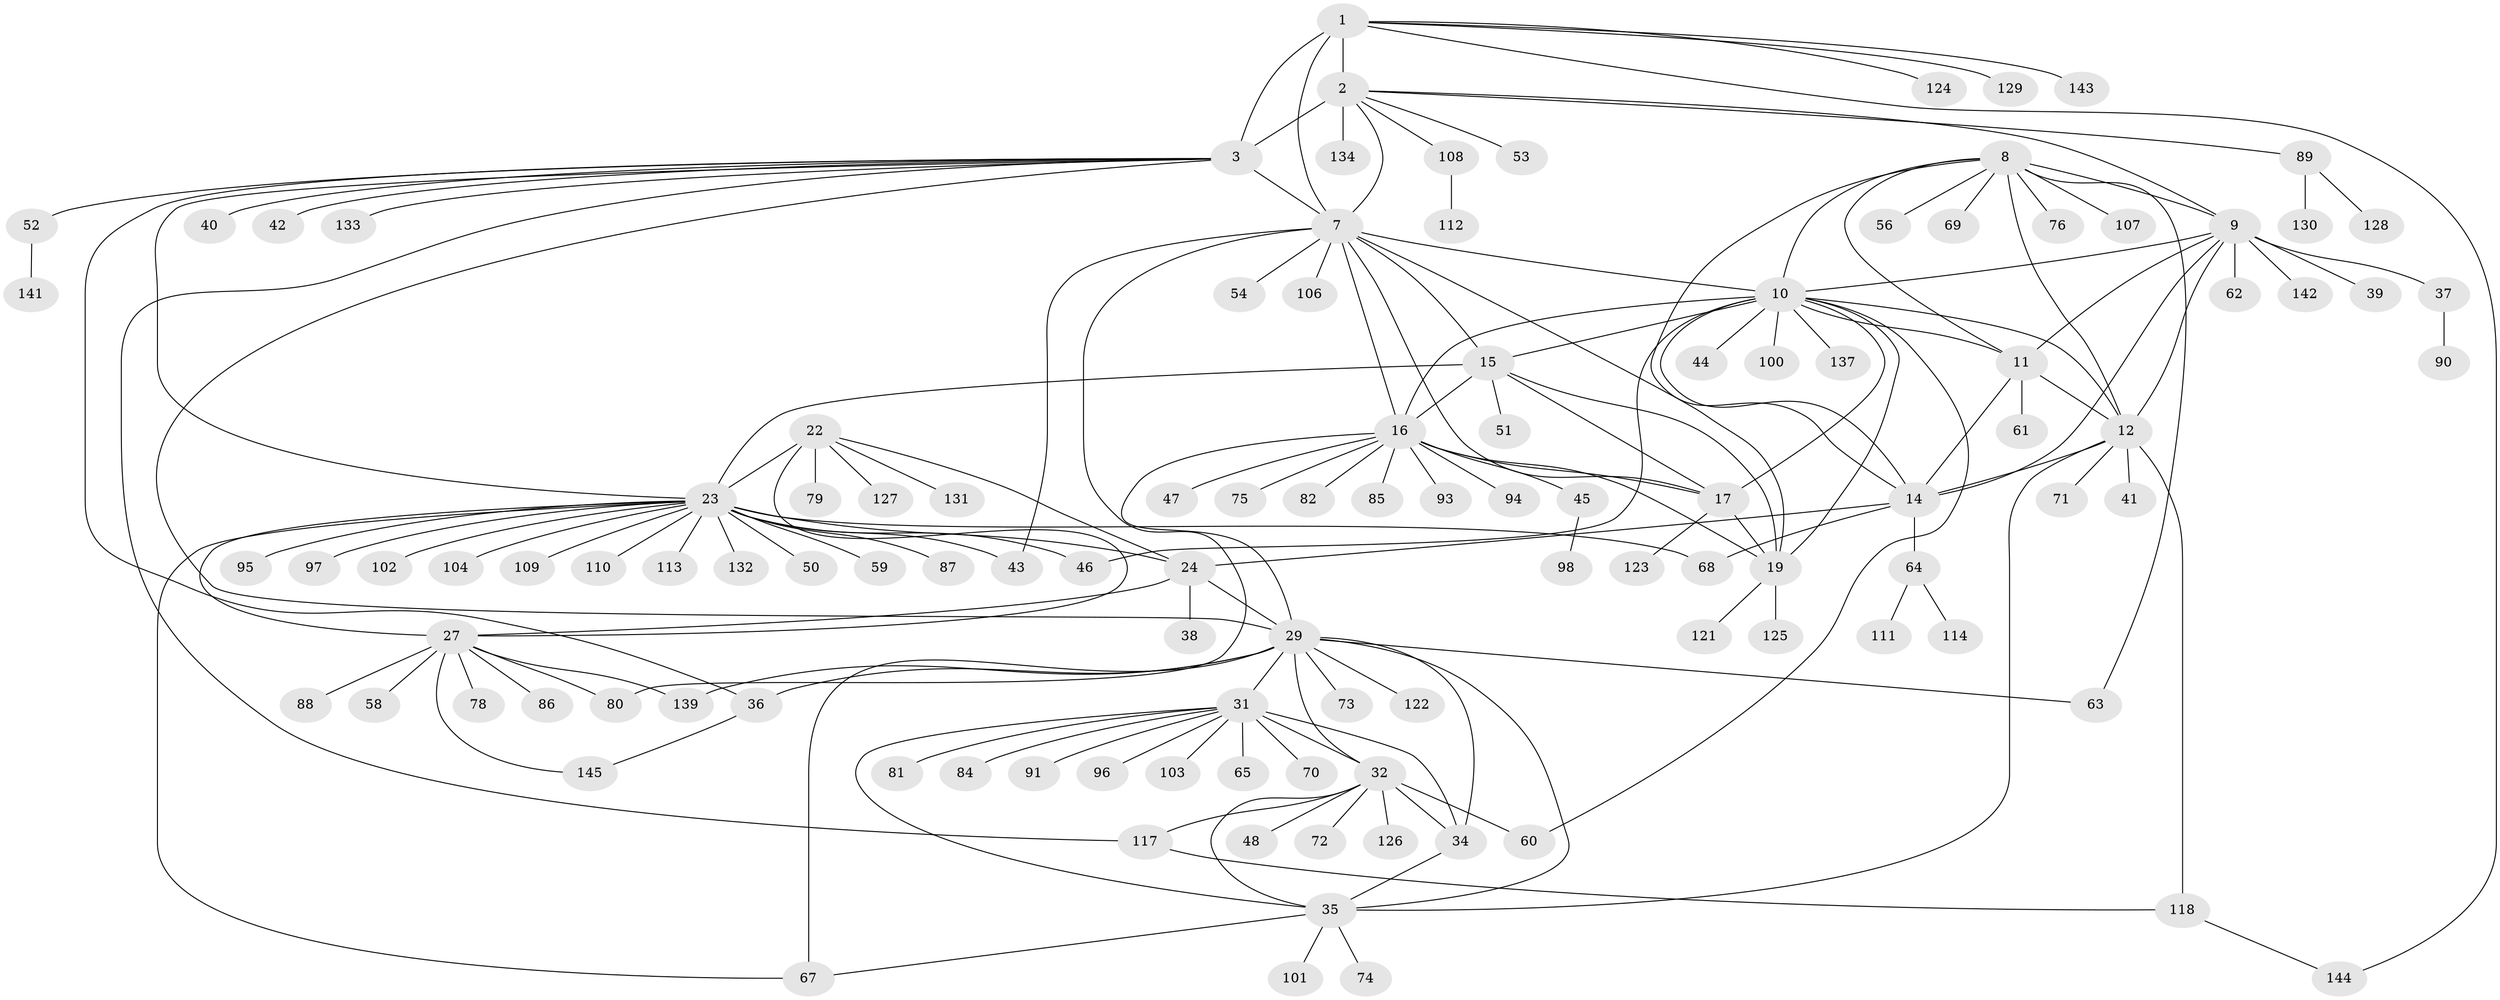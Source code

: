 // Generated by graph-tools (version 1.1) at 2025/24/03/03/25 07:24:18]
// undirected, 116 vertices, 167 edges
graph export_dot {
graph [start="1"]
  node [color=gray90,style=filled];
  1 [super="+6"];
  2 [super="+5"];
  3 [super="+4"];
  7 [super="+21"];
  8 [super="+99"];
  9 [super="+49"];
  10 [super="+18"];
  11 [super="+57"];
  12 [super="+13"];
  14 [super="+116"];
  15 [super="+55"];
  16 [super="+20"];
  17 [super="+135"];
  19 [super="+119"];
  22 [super="+66"];
  23 [super="+25"];
  24 [super="+26"];
  27 [super="+28"];
  29 [super="+30"];
  31 [super="+136"];
  32 [super="+33"];
  34 [super="+83"];
  35 [super="+120"];
  36;
  37;
  38;
  39;
  40 [super="+92"];
  41;
  42;
  43;
  44;
  45;
  46;
  47;
  48;
  50;
  51;
  52;
  53;
  54;
  56;
  58;
  59;
  60 [super="+77"];
  61;
  62;
  63;
  64;
  65;
  67;
  68;
  69;
  70;
  71;
  72 [super="+105"];
  73;
  74;
  75;
  76;
  78;
  79;
  80;
  81;
  82;
  84 [super="+140"];
  85 [super="+115"];
  86;
  87;
  88;
  89;
  90;
  91;
  93;
  94;
  95;
  96;
  97;
  98;
  100;
  101;
  102;
  103;
  104;
  106;
  107;
  108;
  109 [super="+138"];
  110;
  111;
  112;
  113;
  114;
  117;
  118;
  121;
  122;
  123;
  124;
  125;
  126;
  127;
  128;
  129;
  130;
  131;
  132;
  133;
  134;
  137;
  139;
  141;
  142;
  143;
  144;
  145;
  1 -- 2 [weight=4];
  1 -- 3 [weight=4];
  1 -- 7 [weight=2];
  1 -- 129;
  1 -- 143;
  1 -- 144;
  1 -- 124;
  2 -- 3 [weight=4];
  2 -- 7 [weight=2];
  2 -- 9;
  2 -- 53;
  2 -- 108;
  2 -- 134;
  2 -- 89;
  3 -- 7 [weight=2];
  3 -- 40;
  3 -- 36;
  3 -- 133;
  3 -- 42;
  3 -- 52;
  3 -- 117;
  3 -- 23;
  3 -- 29;
  7 -- 43;
  7 -- 54;
  7 -- 16 [weight=2];
  7 -- 17;
  7 -- 19;
  7 -- 80;
  7 -- 106;
  7 -- 15;
  7 -- 10;
  8 -- 9;
  8 -- 10;
  8 -- 11;
  8 -- 12 [weight=2];
  8 -- 14;
  8 -- 56;
  8 -- 63;
  8 -- 69;
  8 -- 76;
  8 -- 107;
  9 -- 10;
  9 -- 11;
  9 -- 12 [weight=2];
  9 -- 14;
  9 -- 37;
  9 -- 39;
  9 -- 62;
  9 -- 142;
  10 -- 11;
  10 -- 12 [weight=2];
  10 -- 14;
  10 -- 44;
  10 -- 46;
  10 -- 100;
  10 -- 16 [weight=2];
  10 -- 17;
  10 -- 19;
  10 -- 137;
  10 -- 60;
  10 -- 15;
  11 -- 12 [weight=2];
  11 -- 14;
  11 -- 61;
  12 -- 14 [weight=2];
  12 -- 35;
  12 -- 71;
  12 -- 118;
  12 -- 41;
  14 -- 64;
  14 -- 68;
  14 -- 24;
  15 -- 16 [weight=2];
  15 -- 17;
  15 -- 19;
  15 -- 23;
  15 -- 51;
  16 -- 17 [weight=2];
  16 -- 19 [weight=2];
  16 -- 47;
  16 -- 93;
  16 -- 75;
  16 -- 45;
  16 -- 82;
  16 -- 85;
  16 -- 94;
  16 -- 29;
  17 -- 19;
  17 -- 123;
  19 -- 125;
  19 -- 121;
  22 -- 23 [weight=2];
  22 -- 24 [weight=2];
  22 -- 27 [weight=2];
  22 -- 79;
  22 -- 131;
  22 -- 127;
  23 -- 24 [weight=4];
  23 -- 27 [weight=4];
  23 -- 43;
  23 -- 59;
  23 -- 67;
  23 -- 68;
  23 -- 95;
  23 -- 102;
  23 -- 104;
  23 -- 132;
  23 -- 97;
  23 -- 109;
  23 -- 46;
  23 -- 110;
  23 -- 113;
  23 -- 50;
  23 -- 87;
  24 -- 27 [weight=4];
  24 -- 38;
  24 -- 29;
  27 -- 78;
  27 -- 145;
  27 -- 58;
  27 -- 88;
  27 -- 139;
  27 -- 80;
  27 -- 86;
  29 -- 31 [weight=2];
  29 -- 32 [weight=4];
  29 -- 34 [weight=2];
  29 -- 35 [weight=2];
  29 -- 36;
  29 -- 73;
  29 -- 67;
  29 -- 139;
  29 -- 122;
  29 -- 63;
  31 -- 32 [weight=2];
  31 -- 34;
  31 -- 35;
  31 -- 65;
  31 -- 70;
  31 -- 81;
  31 -- 84;
  31 -- 91;
  31 -- 96;
  31 -- 103;
  32 -- 34 [weight=2];
  32 -- 35 [weight=2];
  32 -- 48;
  32 -- 60;
  32 -- 117;
  32 -- 126;
  32 -- 72;
  34 -- 35;
  35 -- 74;
  35 -- 101;
  35 -- 67;
  36 -- 145;
  37 -- 90;
  45 -- 98;
  52 -- 141;
  64 -- 111;
  64 -- 114;
  89 -- 128;
  89 -- 130;
  108 -- 112;
  117 -- 118;
  118 -- 144;
}
